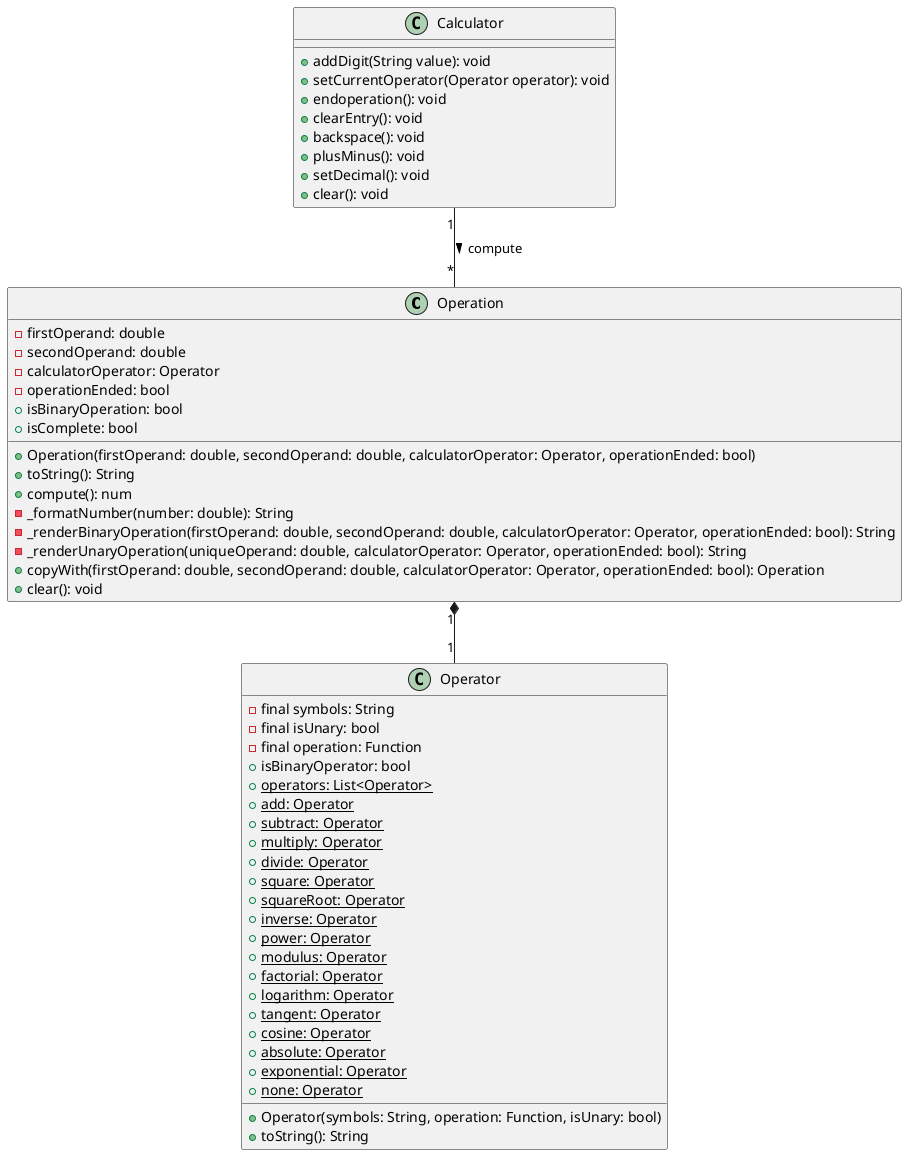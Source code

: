 @startuml modelClassDiagram
class Operation {
    -firstOperand: double
    -secondOperand: double
    -calculatorOperator: Operator
    -operationEnded: bool
    +Operation(firstOperand: double, secondOperand: double, calculatorOperator: Operator, operationEnded: bool)
    +toString(): String
    +isBinaryOperation: bool
    +isComplete: bool
    +compute(): num
    -_formatNumber(number: double): String
    -_renderBinaryOperation(firstOperand: double, secondOperand: double, calculatorOperator: Operator, operationEnded: bool): String
    -_renderUnaryOperation(uniqueOperand: double, calculatorOperator: Operator, operationEnded: bool): String
    +copyWith(firstOperand: double, secondOperand: double, calculatorOperator: Operator, operationEnded: bool): Operation
    +clear(): void
}

class Operator {
    -final symbols: String
    -final isUnary: bool
    -final {field} operation: Function
    +isBinaryOperator: bool                                                                                                                                                                                                                                                                                                                                                                                                                                                                                                                                                                                                                                                                                                                                                                                                                                                                                                                                                                                                                                                                                                                                                                                                                                                                                                                                                                                                                                                                                                                                                                                                                                                                                                                                                                                                                                                                                                                                                                                                                                                                                                                                                                                                                                                                                                                                                                                                                                                                                                                                                                                                                                                                                                                                                                                                                                                                                                                                                                                                                                                                                                                                                                                                                                                                                                                                                                                                                                                                                                                                                                                                                                                                                                                                                                                                                                                                                                                                                                                                                                                                                                                                                                                                                                                                                                                                                                                                                                                                                                                                                                                                                                                                                                                                                                                                                                                                                                                                                                                                                                                                                                               
    +Operator(symbols: String, operation: Function, isUnary: bool)
    +{static} operators: List<Operator>
    +{static} add: Operator
    +{static} subtract: Operator
    +{static} multiply: Operator
    +{static} divide: Operator
    +{static} square: Operator
    +{static} squareRoot: Operator
    +{static} inverse: Operator
    +{static} power: Operator
    +{static} modulus: Operator
    +{static} factorial: Operator
    +{static} logarithm: Operator
    +{static} tangent: Operator
    +{static} cosine: Operator
    +{static} absolute: Operator
    +{static} exponential: Operator
    +{static} none: Operator
    +toString(): String
}

class Calculator {
    + addDigit(String value): void
    + setCurrentOperator(Operator operator): void
    + endoperation(): void
    + clearEntry(): void
    + backspace(): void
    + plusMinus(): void
    + setDecimal(): void
    + clear(): void
}

Operation "1" *-- "1" Operator
Calculator "1" -- "*" Operation : compute >

@enduml